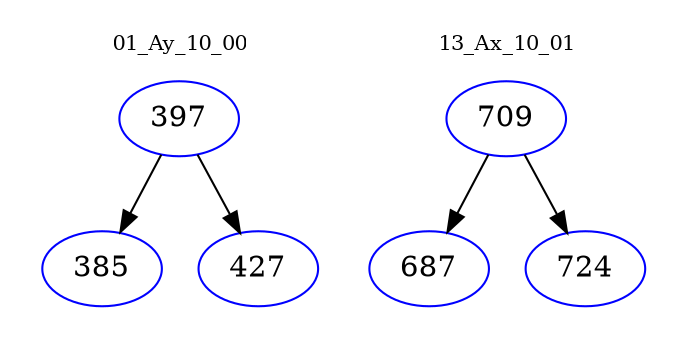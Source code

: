 digraph{
subgraph cluster_0 {
color = white
label = "01_Ay_10_00";
fontsize=10;
T0_397 [label="397", color="blue"]
T0_397 -> T0_385 [color="black"]
T0_385 [label="385", color="blue"]
T0_397 -> T0_427 [color="black"]
T0_427 [label="427", color="blue"]
}
subgraph cluster_1 {
color = white
label = "13_Ax_10_01";
fontsize=10;
T1_709 [label="709", color="blue"]
T1_709 -> T1_687 [color="black"]
T1_687 [label="687", color="blue"]
T1_709 -> T1_724 [color="black"]
T1_724 [label="724", color="blue"]
}
}
